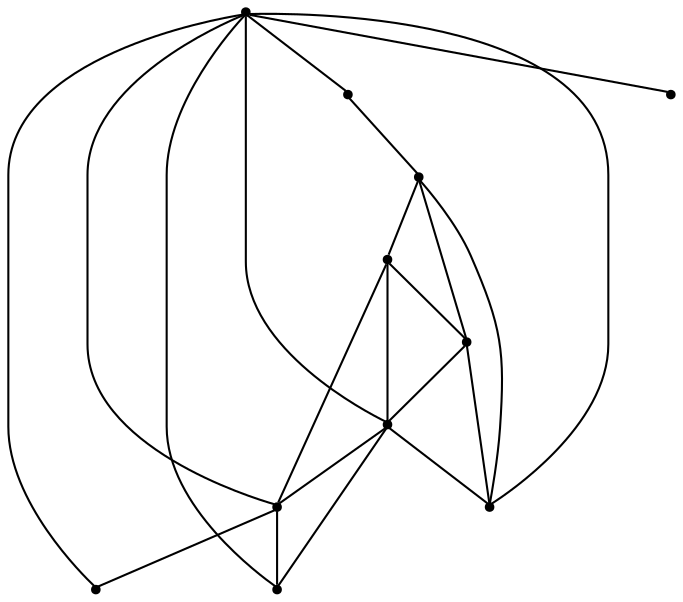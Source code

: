 graph {
  node [shape=point,comment="{\"directed\":false,\"doi\":\"10.1007/978-3-642-00219-9_35\",\"figure\":\"1 (2)\"}"]

  v0 [pos="1021.5096259982087,1366.3309956511189"]
  v1 [pos="829.3041906756024,1103.7980294881772"]
  v2 [pos="739.6125,1129.4322904287292"]
  v3 [pos="1040.8412948253542,1257.5730982567652"]
  v4 [pos="1034.4365508678347,1206.204531362234"]
  v5 [pos="1021.5096259982087,1187.0783162077596"]
  v6 [pos="938.1976744186046,1398.4051852707034"]
  v7 [pos="944.577413514603,1122.9925207532142"]
  v8 [pos="707.5887006804,1219.0899220427207"]
  v9 [pos="842.1262446470039,1385.5879752986687"]
  v10 [pos="752.4345221586005,1315.1249303518248"]

  v2 -- v10 [id="-2",pos="739.6125,1129.4322904287292 649.9332958487577,1231.890341243271 649.9332958487577,1231.890341243271 649.9332958487577,1231.890341243271 752.4345221586005,1315.1249303518248 752.4345221586005,1315.1249303518248 752.4345221586005,1315.1249303518248"]
  v8 -- v5 [id="-4",pos="707.5887006804,1219.0899220427207 1021.5096259982087,1187.0783162077596 1021.5096259982087,1187.0783162077596 1021.5096259982087,1187.0783162077596"]
  v8 -- v6 [id="-5",pos="707.5887006804,1219.0899220427207 938.1976744186046,1398.4051852707034 938.1976744186046,1398.4051852707034 938.1976744186046,1398.4051852707034"]
  v8 -- v10 [id="-6",pos="707.5887006804,1219.0899220427207 752.4345221586005,1315.1249303518248 752.4345221586005,1315.1249303518248 752.4345221586005,1315.1249303518248"]
  v8 -- v9 [id="-7",pos="707.5887006804,1219.0899220427207 842.1262446470039,1385.5879752986687 842.1262446470039,1385.5879752986687 842.1262446470039,1385.5879752986687"]
  v2 -- v8 [id="-12",pos="739.6125,1129.4322904287292 707.5887006804,1219.0899220427207 707.5887006804,1219.0899220427207 707.5887006804,1219.0899220427207"]
  v2 -- v7 [id="-13",pos="739.6125,1129.4322904287292 944.577413514603,1122.9925207532142 944.577413514603,1122.9925207532142 944.577413514603,1122.9925207532142"]
  v10 -- v6 [id="-19",pos="752.4345221586005,1315.1249303518248 880.5506522600041,1456.0135590167085 880.5506522600041,1456.0135590167085 880.5506522600041,1456.0135590167085 938.1976744186046,1398.4051852707034 938.1976744186046,1398.4051852707034 938.1976744186046,1398.4051852707034"]
  v10 -- v0 [id="-21",pos="752.4345221586005,1315.1249303518248 880.5506522600041,1475.224745651119 880.5506522600041,1475.224745651119 880.5506522600041,1475.224745651119 1021.5096259982087,1366.3309956511189 1021.5096259982087,1366.3309956511189 1021.5096259982087,1366.3309956511189"]
  v1 -- v5 [id="-25",pos="829.3041906756024,1103.7980294881772 995.8572308207666,1091.0100443627223 995.8572308207666,1091.0100443627223 995.8572308207666,1091.0100443627223 1021.5096259982087,1187.0783162077596 1021.5096259982087,1187.0783162077596 1021.5096259982087,1187.0783162077596"]
  v1 -- v7 [id="-26",pos="829.3041906756024,1103.7980294881772 944.577413514603,1122.9925207532142 944.577413514603,1122.9925207532142 944.577413514603,1122.9925207532142"]
  v9 -- v6 [id="-31",pos="842.1262446470039,1385.5879752986687 938.1976744186046,1398.4051852707034 938.1976744186046,1398.4051852707034 938.1976744186046,1398.4051852707034"]
  v10 -- v9 [id="-35",pos="752.4345221586005,1315.1249303518248 842.1262446470039,1385.5879752986687 842.1262446470039,1385.5879752986687 842.1262446470039,1385.5879752986687"]
  v6 -- v3 [id="-38",pos="938.1976744186046,1398.4051852707034 1040.8412948253542,1257.5730982567652 1040.8412948253542,1257.5730982567652 1040.8412948253542,1257.5730982567652"]
  v6 -- v0 [id="-39",pos="938.1976744186046,1398.4051852707034 1021.5096259982087,1366.3309956511189 1021.5096259982087,1366.3309956511189 1021.5096259982087,1366.3309956511189"]
  v6 -- v4 [id="-40",pos="938.1976744186046,1398.4051852707034 1034.4365508678347,1206.204531362234 1034.4365508678347,1206.204531362234 1034.4365508678347,1206.204531362234"]
  v7 -- v5 [id="-45",pos="944.577413514603,1122.9925207532142 1021.5096259982087,1187.0783162077596 1021.5096259982087,1187.0783162077596 1021.5096259982087,1187.0783162077596"]
  v7 -- v8 [id="-46",pos="944.577413514603,1122.9925207532142 707.5887006804,1219.0899220427207 707.5887006804,1219.0899220427207 707.5887006804,1219.0899220427207"]
  v1 -- v2 [id="-49",pos="829.3041906756024,1103.7980294881772 739.6125,1129.4322904287292 739.6125,1129.4322904287292 739.6125,1129.4322904287292"]
  v5 -- v6 [id="-55",pos="1021.5096259982087,1187.0783162077596 938.1976744186046,1398.4051852707034 938.1976744186046,1398.4051852707034 938.1976744186046,1398.4051852707034"]
  v4 -- v1 [id="-59",pos="1034.4365508678347,1206.204531362234 1047.1036446859669,1039.78305420048 1047.1036446859669,1039.78305420048 1047.1036446859669,1039.78305420048 829.3041906756024,1103.7980294881772 829.3041906756024,1103.7980294881772 829.3041906756024,1103.7980294881772"]
}